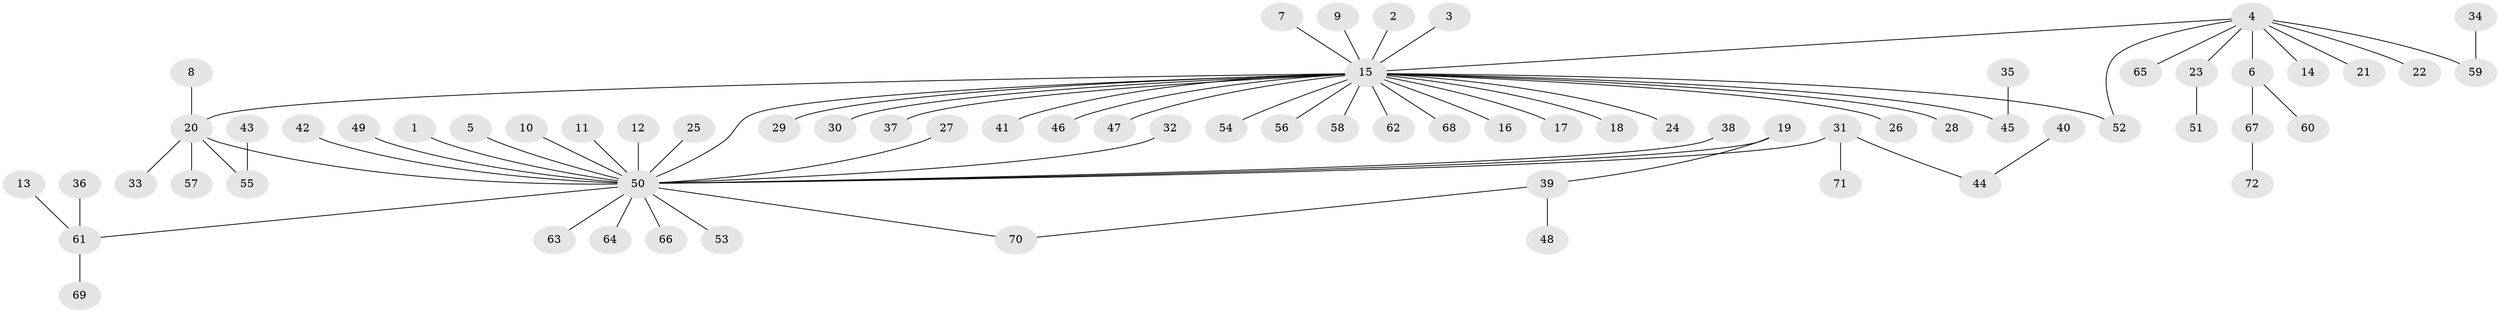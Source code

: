 // original degree distribution, {24: 0.007142857142857143, 8: 0.007142857142857143, 29: 0.007142857142857143, 11: 0.007142857142857143, 3: 0.09285714285714286, 1: 0.65, 2: 0.16428571428571428, 5: 0.014285714285714285, 6: 0.007142857142857143, 4: 0.04285714285714286}
// Generated by graph-tools (version 1.1) at 2025/36/03/04/25 23:36:45]
// undirected, 72 vertices, 74 edges
graph export_dot {
  node [color=gray90,style=filled];
  1;
  2;
  3;
  4;
  5;
  6;
  7;
  8;
  9;
  10;
  11;
  12;
  13;
  14;
  15;
  16;
  17;
  18;
  19;
  20;
  21;
  22;
  23;
  24;
  25;
  26;
  27;
  28;
  29;
  30;
  31;
  32;
  33;
  34;
  35;
  36;
  37;
  38;
  39;
  40;
  41;
  42;
  43;
  44;
  45;
  46;
  47;
  48;
  49;
  50;
  51;
  52;
  53;
  54;
  55;
  56;
  57;
  58;
  59;
  60;
  61;
  62;
  63;
  64;
  65;
  66;
  67;
  68;
  69;
  70;
  71;
  72;
  1 -- 50 [weight=1.0];
  2 -- 15 [weight=1.0];
  3 -- 15 [weight=1.0];
  4 -- 6 [weight=1.0];
  4 -- 14 [weight=1.0];
  4 -- 15 [weight=1.0];
  4 -- 21 [weight=1.0];
  4 -- 22 [weight=1.0];
  4 -- 23 [weight=1.0];
  4 -- 52 [weight=1.0];
  4 -- 59 [weight=1.0];
  4 -- 65 [weight=1.0];
  5 -- 50 [weight=1.0];
  6 -- 60 [weight=1.0];
  6 -- 67 [weight=1.0];
  7 -- 15 [weight=1.0];
  8 -- 20 [weight=1.0];
  9 -- 15 [weight=1.0];
  10 -- 50 [weight=1.0];
  11 -- 50 [weight=1.0];
  12 -- 50 [weight=1.0];
  13 -- 61 [weight=1.0];
  15 -- 16 [weight=1.0];
  15 -- 17 [weight=1.0];
  15 -- 18 [weight=1.0];
  15 -- 20 [weight=1.0];
  15 -- 24 [weight=1.0];
  15 -- 26 [weight=1.0];
  15 -- 28 [weight=1.0];
  15 -- 29 [weight=1.0];
  15 -- 30 [weight=1.0];
  15 -- 37 [weight=1.0];
  15 -- 41 [weight=1.0];
  15 -- 45 [weight=1.0];
  15 -- 46 [weight=1.0];
  15 -- 47 [weight=1.0];
  15 -- 50 [weight=1.0];
  15 -- 52 [weight=1.0];
  15 -- 54 [weight=1.0];
  15 -- 56 [weight=1.0];
  15 -- 58 [weight=1.0];
  15 -- 62 [weight=1.0];
  15 -- 68 [weight=1.0];
  19 -- 39 [weight=1.0];
  19 -- 50 [weight=1.0];
  20 -- 33 [weight=1.0];
  20 -- 50 [weight=1.0];
  20 -- 55 [weight=1.0];
  20 -- 57 [weight=1.0];
  23 -- 51 [weight=1.0];
  25 -- 50 [weight=1.0];
  27 -- 50 [weight=1.0];
  31 -- 44 [weight=1.0];
  31 -- 50 [weight=1.0];
  31 -- 71 [weight=1.0];
  32 -- 50 [weight=1.0];
  34 -- 59 [weight=1.0];
  35 -- 45 [weight=1.0];
  36 -- 61 [weight=1.0];
  38 -- 50 [weight=1.0];
  39 -- 48 [weight=1.0];
  39 -- 70 [weight=1.0];
  40 -- 44 [weight=1.0];
  42 -- 50 [weight=1.0];
  43 -- 55 [weight=1.0];
  49 -- 50 [weight=1.0];
  50 -- 53 [weight=1.0];
  50 -- 61 [weight=1.0];
  50 -- 63 [weight=1.0];
  50 -- 64 [weight=1.0];
  50 -- 66 [weight=1.0];
  50 -- 70 [weight=1.0];
  61 -- 69 [weight=1.0];
  67 -- 72 [weight=1.0];
}

